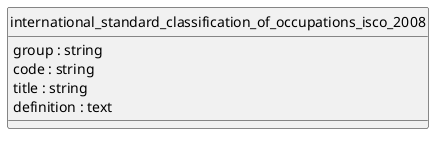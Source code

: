 @startuml uml
skinparam monochrome true
skinparam linetype ortho
hide circle

entity international_standard_classification_of_occupations_isco_2008 {
  group : string
  code : string
  title : string
  definition : text
}

@enduml
